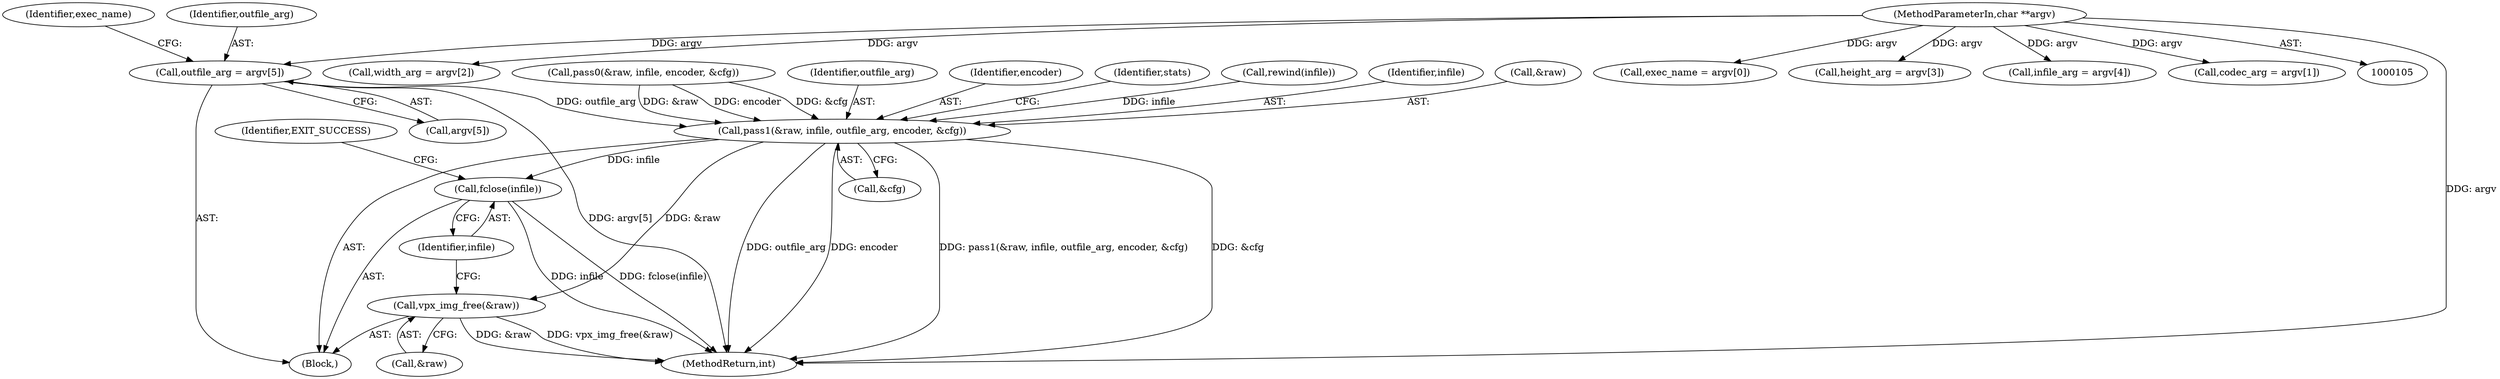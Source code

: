 digraph "0_Android_5a9753fca56f0eeb9f61e342b2fccffc364f9426_18@array" {
"1000152" [label="(Call,outfile_arg = argv[5])"];
"1000107" [label="(MethodParameterIn,char **argv)"];
"1000308" [label="(Call,pass1(&raw, infile, outfile_arg, encoder, &cfg))"];
"1000320" [label="(Call,vpx_img_free(&raw))"];
"1000323" [label="(Call,fclose(infile))"];
"1000327" [label="(MethodReturn,int)"];
"1000326" [label="(Identifier,EXIT_SUCCESS)"];
"1000321" [label="(Call,&raw)"];
"1000311" [label="(Identifier,infile)"];
"1000314" [label="(Call,&cfg)"];
"1000137" [label="(Call,width_arg = argv[2])"];
"1000157" [label="(Call,exec_name = argv[0])"];
"1000323" [label="(Call,fclose(infile))"];
"1000142" [label="(Call,height_arg = argv[3])"];
"1000309" [label="(Call,&raw)"];
"1000108" [label="(Block,)"];
"1000308" [label="(Call,pass1(&raw, infile, outfile_arg, encoder, &cfg))"];
"1000289" [label="(Call,pass0(&raw, infile, encoder, &cfg))"];
"1000147" [label="(Call,infile_arg = argv[4])"];
"1000312" [label="(Identifier,outfile_arg)"];
"1000320" [label="(Call,vpx_img_free(&raw))"];
"1000153" [label="(Identifier,outfile_arg)"];
"1000107" [label="(MethodParameterIn,char **argv)"];
"1000154" [label="(Call,argv[5])"];
"1000152" [label="(Call,outfile_arg = argv[5])"];
"1000132" [label="(Call,codec_arg = argv[1])"];
"1000313" [label="(Identifier,encoder)"];
"1000158" [label="(Identifier,exec_name)"];
"1000324" [label="(Identifier,infile)"];
"1000318" [label="(Identifier,stats)"];
"1000296" [label="(Call,rewind(infile))"];
"1000152" -> "1000108"  [label="AST: "];
"1000152" -> "1000154"  [label="CFG: "];
"1000153" -> "1000152"  [label="AST: "];
"1000154" -> "1000152"  [label="AST: "];
"1000158" -> "1000152"  [label="CFG: "];
"1000152" -> "1000327"  [label="DDG: argv[5]"];
"1000107" -> "1000152"  [label="DDG: argv"];
"1000152" -> "1000308"  [label="DDG: outfile_arg"];
"1000107" -> "1000105"  [label="AST: "];
"1000107" -> "1000327"  [label="DDG: argv"];
"1000107" -> "1000132"  [label="DDG: argv"];
"1000107" -> "1000137"  [label="DDG: argv"];
"1000107" -> "1000142"  [label="DDG: argv"];
"1000107" -> "1000147"  [label="DDG: argv"];
"1000107" -> "1000157"  [label="DDG: argv"];
"1000308" -> "1000108"  [label="AST: "];
"1000308" -> "1000314"  [label="CFG: "];
"1000309" -> "1000308"  [label="AST: "];
"1000311" -> "1000308"  [label="AST: "];
"1000312" -> "1000308"  [label="AST: "];
"1000313" -> "1000308"  [label="AST: "];
"1000314" -> "1000308"  [label="AST: "];
"1000318" -> "1000308"  [label="CFG: "];
"1000308" -> "1000327"  [label="DDG: outfile_arg"];
"1000308" -> "1000327"  [label="DDG: encoder"];
"1000308" -> "1000327"  [label="DDG: pass1(&raw, infile, outfile_arg, encoder, &cfg)"];
"1000308" -> "1000327"  [label="DDG: &cfg"];
"1000289" -> "1000308"  [label="DDG: &raw"];
"1000289" -> "1000308"  [label="DDG: encoder"];
"1000289" -> "1000308"  [label="DDG: &cfg"];
"1000296" -> "1000308"  [label="DDG: infile"];
"1000308" -> "1000320"  [label="DDG: &raw"];
"1000308" -> "1000323"  [label="DDG: infile"];
"1000320" -> "1000108"  [label="AST: "];
"1000320" -> "1000321"  [label="CFG: "];
"1000321" -> "1000320"  [label="AST: "];
"1000324" -> "1000320"  [label="CFG: "];
"1000320" -> "1000327"  [label="DDG: &raw"];
"1000320" -> "1000327"  [label="DDG: vpx_img_free(&raw)"];
"1000323" -> "1000108"  [label="AST: "];
"1000323" -> "1000324"  [label="CFG: "];
"1000324" -> "1000323"  [label="AST: "];
"1000326" -> "1000323"  [label="CFG: "];
"1000323" -> "1000327"  [label="DDG: infile"];
"1000323" -> "1000327"  [label="DDG: fclose(infile)"];
}
